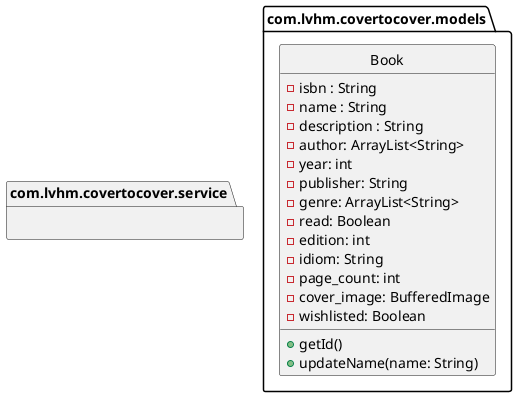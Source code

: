 @startuml
'https://plantuml.com/class-diagram

hide circle

package "com.lvhm.covertocover.models" as models_package{
    class Book {
        - isbn : String
        - name : String
        - description : String
        - author: ArrayList<String>
        - year: int
        - publisher: String
        - genre: ArrayList<String>
        - read: Boolean
        - edition: int
        - idiom: String
        - page_count: int
        - cover_image: BufferedImage
        - wishlisted: Boolean
        + getId()
        + updateName(name: String)
    }
}

package "com.lvhm.covertocover.service" as service_package {

}


@enduml